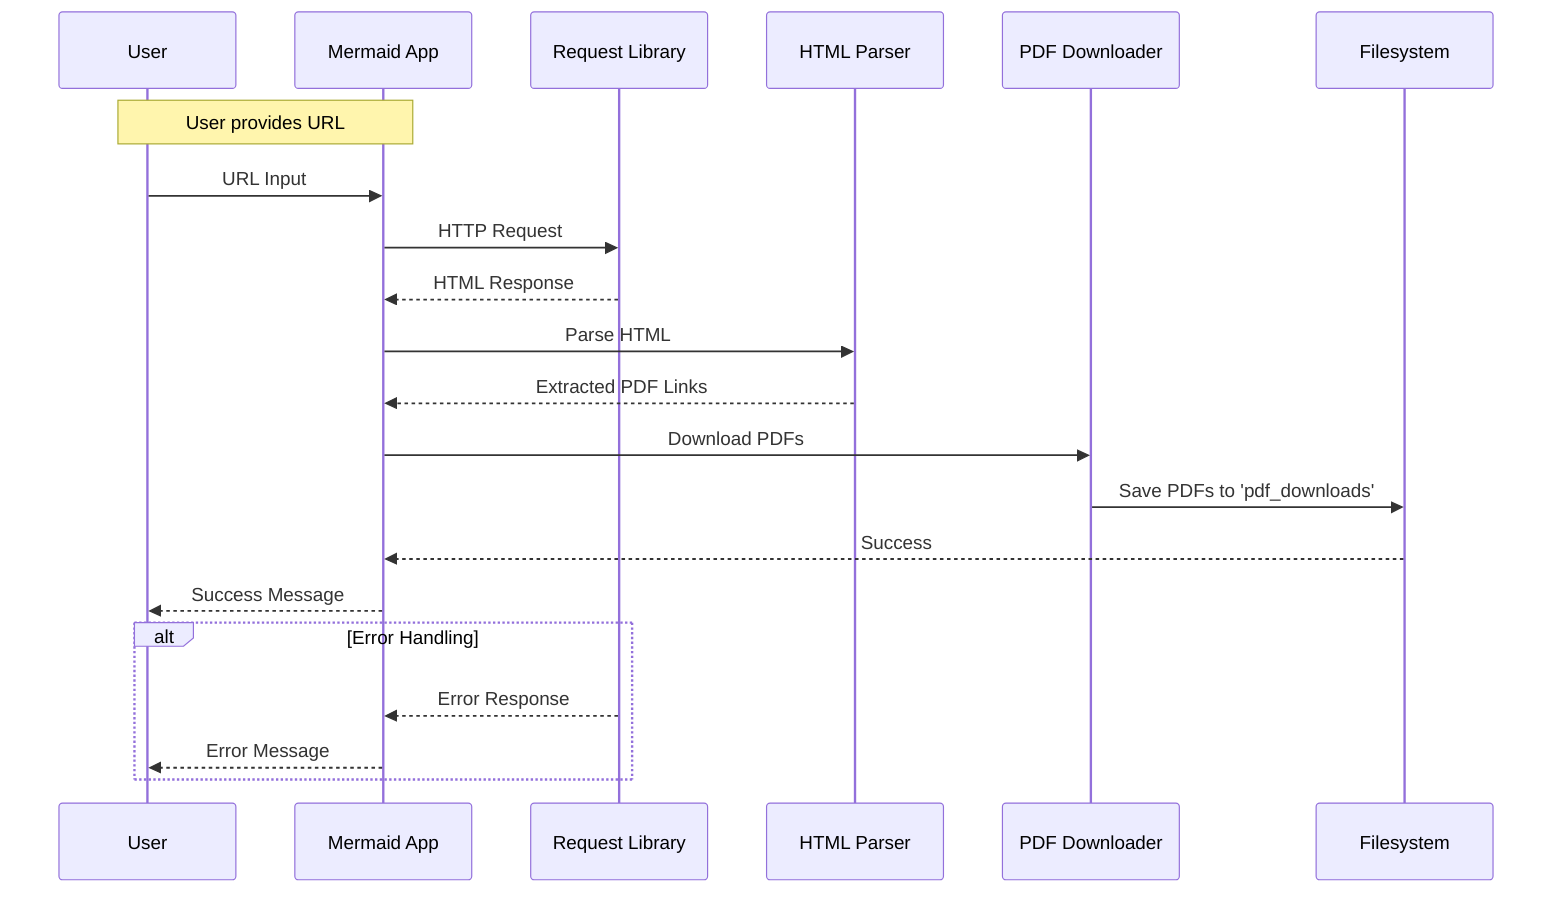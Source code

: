 sequenceDiagram
    participant User as User
    participant App as Mermaid App
    participant RequestLibrary as Request Library
    participant HTMLParser as HTML Parser
    participant PDFDownloader as PDF Downloader
    participant Filesystem as Filesystem

    Note over User,App: User provides URL
    User->>App: URL Input
    App->>RequestLibrary: HTTP Request
    RequestLibrary-->>App: HTML Response
    App->>HTMLParser: Parse HTML
    HTMLParser-->>App: Extracted PDF Links
    App->>PDFDownloader: Download PDFs
    PDFDownloader->>Filesystem: Save PDFs to 'pdf_downloads'
    Filesystem-->>App: Success
    App-->>User: Success Message

    alt Error Handling
    RequestLibrary-->>App: Error Response
    App-->>User: Error Message
    end